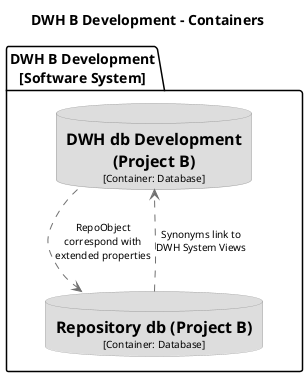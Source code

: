 @startuml(id=DWHBDevelopment-Container)
title DWH B Development - Containers

skinparam {
  shadowing false
  arrowFontSize 10
  defaultTextAlignment center
  wrapWidth 200
  maxMessageSize 100
}
hide stereotype
top to bottom direction
skinparam database<<5>> {
  BackgroundColor #dddddd
  FontColor #000000
  BorderColor #9A9A9A
}
skinparam database<<17>> {
  BackgroundColor #dddddd
  FontColor #000000
  BorderColor #9A9A9A
}
package "DWH B Development\n[Software System]" {
  database "==DWH db Development (Project B)\n<size:10>[Container: Database]</size>" <<17>> as 17
  database "==Repository db (Project B)\n<size:10>[Container: Database]</size>" <<5>> as 5
}
17 .[#707070].> 5 : "RepoObject correspond with extended properties"
5 .[#707070].> 17 : "Synonyms link to DWH System Views"
@enduml